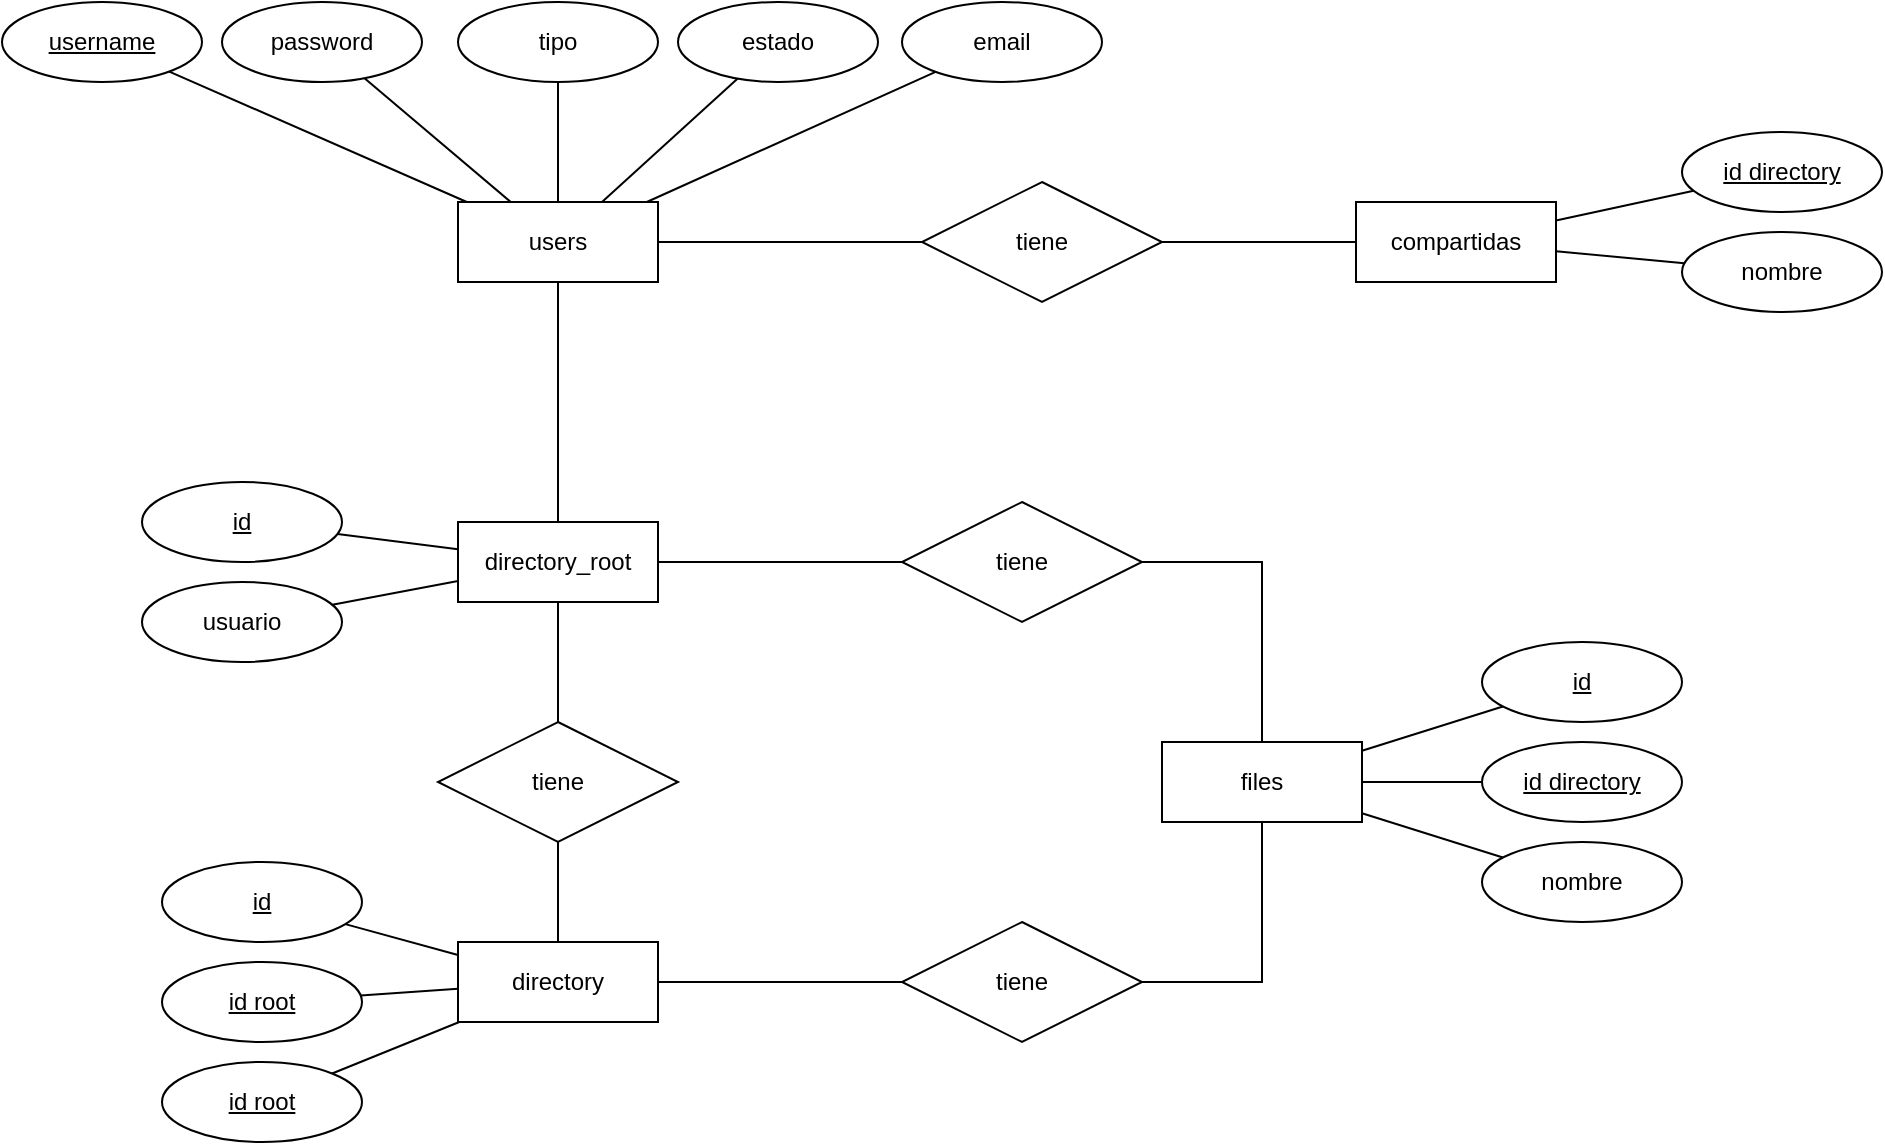 <mxfile version="24.7.17">
  <diagram name="Entidad relacion" id="AyQzJc0hc8UpuEmMbZKc">
    <mxGraphModel dx="1050" dy="615" grid="1" gridSize="10" guides="1" tooltips="1" connect="1" arrows="1" fold="1" page="1" pageScale="1" pageWidth="827" pageHeight="1169" math="0" shadow="0">
      <root>
        <mxCell id="0" />
        <mxCell id="1" parent="0" />
        <mxCell id="zSmQ9OxmE4nN46H7MH48-2" style="edgeStyle=none;rounded=0;orthogonalLoop=1;jettySize=auto;html=1;endArrow=none;endFill=0;" parent="1" source="zSmQ9OxmE4nN46H7MH48-4" target="zSmQ9OxmE4nN46H7MH48-9" edge="1">
          <mxGeometry relative="1" as="geometry" />
        </mxCell>
        <mxCell id="zSmQ9OxmE4nN46H7MH48-3" style="edgeStyle=none;rounded=0;orthogonalLoop=1;jettySize=auto;html=1;endArrow=none;endFill=0;" parent="1" source="zSmQ9OxmE4nN46H7MH48-4" target="zSmQ9OxmE4nN46H7MH48-10" edge="1">
          <mxGeometry relative="1" as="geometry" />
        </mxCell>
        <mxCell id="zSmQ9OxmE4nN46H7MH48-16" style="edgeStyle=none;rounded=0;orthogonalLoop=1;jettySize=auto;html=1;endArrow=none;endFill=0;" parent="1" source="zSmQ9OxmE4nN46H7MH48-4" target="zSmQ9OxmE4nN46H7MH48-14" edge="1">
          <mxGeometry relative="1" as="geometry" />
        </mxCell>
        <mxCell id="zSmQ9OxmE4nN46H7MH48-70" style="edgeStyle=orthogonalEdgeStyle;rounded=0;orthogonalLoop=1;jettySize=auto;html=1;endArrow=none;endFill=0;" parent="1" source="zSmQ9OxmE4nN46H7MH48-4" target="zSmQ9OxmE4nN46H7MH48-69" edge="1">
          <mxGeometry relative="1" as="geometry" />
        </mxCell>
        <mxCell id="zSmQ9OxmE4nN46H7MH48-4" value="users" style="whiteSpace=wrap;html=1;align=center;" parent="1" vertex="1">
          <mxGeometry x="378" y="530" width="100" height="40" as="geometry" />
        </mxCell>
        <mxCell id="zSmQ9OxmE4nN46H7MH48-5" style="edgeStyle=none;rounded=0;orthogonalLoop=1;jettySize=auto;html=1;startArrow=none;startFill=0;endArrow=none;endFill=0;" parent="1" source="zSmQ9OxmE4nN46H7MH48-6" target="zSmQ9OxmE4nN46H7MH48-4" edge="1">
          <mxGeometry relative="1" as="geometry" />
        </mxCell>
        <mxCell id="zSmQ9OxmE4nN46H7MH48-6" value="username" style="ellipse;whiteSpace=wrap;html=1;align=center;fontStyle=4" parent="1" vertex="1">
          <mxGeometry x="150" y="430" width="100" height="40" as="geometry" />
        </mxCell>
        <mxCell id="zSmQ9OxmE4nN46H7MH48-7" style="edgeStyle=none;rounded=0;orthogonalLoop=1;jettySize=auto;html=1;startArrow=none;startFill=0;endArrow=none;endFill=0;" parent="1" source="zSmQ9OxmE4nN46H7MH48-8" target="zSmQ9OxmE4nN46H7MH48-4" edge="1">
          <mxGeometry relative="1" as="geometry" />
        </mxCell>
        <mxCell id="zSmQ9OxmE4nN46H7MH48-8" value="password" style="ellipse;whiteSpace=wrap;html=1;align=center;" parent="1" vertex="1">
          <mxGeometry x="260" y="430" width="100" height="40" as="geometry" />
        </mxCell>
        <mxCell id="zSmQ9OxmE4nN46H7MH48-9" value="tipo" style="ellipse;whiteSpace=wrap;html=1;align=center;" parent="1" vertex="1">
          <mxGeometry x="378" y="430" width="100" height="40" as="geometry" />
        </mxCell>
        <mxCell id="zSmQ9OxmE4nN46H7MH48-10" value="estado" style="ellipse;whiteSpace=wrap;html=1;align=center;" parent="1" vertex="1">
          <mxGeometry x="488" y="430" width="100" height="40" as="geometry" />
        </mxCell>
        <mxCell id="zSmQ9OxmE4nN46H7MH48-13" style="edgeStyle=none;rounded=0;orthogonalLoop=1;jettySize=auto;html=1;endArrow=none;endFill=0;" parent="1" source="zSmQ9OxmE4nN46H7MH48-11" target="zSmQ9OxmE4nN46H7MH48-4" edge="1">
          <mxGeometry relative="1" as="geometry" />
        </mxCell>
        <mxCell id="zSmQ9OxmE4nN46H7MH48-11" value="email" style="ellipse;whiteSpace=wrap;html=1;align=center;" parent="1" vertex="1">
          <mxGeometry x="600" y="430" width="100" height="40" as="geometry" />
        </mxCell>
        <mxCell id="zSmQ9OxmE4nN46H7MH48-41" style="edgeStyle=none;rounded=0;orthogonalLoop=1;jettySize=auto;html=1;endArrow=none;endFill=0;" parent="1" source="zSmQ9OxmE4nN46H7MH48-14" target="zSmQ9OxmE4nN46H7MH48-40" edge="1">
          <mxGeometry relative="1" as="geometry" />
        </mxCell>
        <mxCell id="zSmQ9OxmE4nN46H7MH48-45" style="edgeStyle=none;rounded=0;orthogonalLoop=1;jettySize=auto;html=1;endArrow=none;endFill=0;" parent="1" source="zSmQ9OxmE4nN46H7MH48-14" target="zSmQ9OxmE4nN46H7MH48-43" edge="1">
          <mxGeometry relative="1" as="geometry" />
        </mxCell>
        <mxCell id="zSmQ9OxmE4nN46H7MH48-14" value="directory_root" style="whiteSpace=wrap;html=1;align=center;" parent="1" vertex="1">
          <mxGeometry x="378" y="690" width="100" height="40" as="geometry" />
        </mxCell>
        <mxCell id="zSmQ9OxmE4nN46H7MH48-22" value="files" style="whiteSpace=wrap;html=1;align=center;" parent="1" vertex="1">
          <mxGeometry x="730" y="800" width="100" height="40" as="geometry" />
        </mxCell>
        <mxCell id="zSmQ9OxmE4nN46H7MH48-32" style="edgeStyle=none;rounded=0;orthogonalLoop=1;jettySize=auto;html=1;endArrow=none;endFill=0;" parent="1" source="zSmQ9OxmE4nN46H7MH48-26" target="zSmQ9OxmE4nN46H7MH48-22" edge="1">
          <mxGeometry relative="1" as="geometry" />
        </mxCell>
        <mxCell id="zSmQ9OxmE4nN46H7MH48-26" value="id" style="ellipse;whiteSpace=wrap;html=1;align=center;fontStyle=4" parent="1" vertex="1">
          <mxGeometry x="890" y="750" width="100" height="40" as="geometry" />
        </mxCell>
        <mxCell id="zSmQ9OxmE4nN46H7MH48-33" style="edgeStyle=none;rounded=0;orthogonalLoop=1;jettySize=auto;html=1;endArrow=none;endFill=0;" parent="1" source="zSmQ9OxmE4nN46H7MH48-29" target="zSmQ9OxmE4nN46H7MH48-22" edge="1">
          <mxGeometry relative="1" as="geometry" />
        </mxCell>
        <mxCell id="zSmQ9OxmE4nN46H7MH48-29" value="id directory" style="ellipse;whiteSpace=wrap;html=1;align=center;fontStyle=4" parent="1" vertex="1">
          <mxGeometry x="890" y="800" width="100" height="40" as="geometry" />
        </mxCell>
        <mxCell id="zSmQ9OxmE4nN46H7MH48-42" style="edgeStyle=none;rounded=0;orthogonalLoop=1;jettySize=auto;html=1;endArrow=none;endFill=0;" parent="1" source="zSmQ9OxmE4nN46H7MH48-34" target="zSmQ9OxmE4nN46H7MH48-40" edge="1">
          <mxGeometry relative="1" as="geometry" />
        </mxCell>
        <mxCell id="zSmQ9OxmE4nN46H7MH48-47" style="edgeStyle=none;rounded=0;orthogonalLoop=1;jettySize=auto;html=1;endArrow=none;endFill=0;" parent="1" source="zSmQ9OxmE4nN46H7MH48-34" target="zSmQ9OxmE4nN46H7MH48-44" edge="1">
          <mxGeometry relative="1" as="geometry" />
        </mxCell>
        <mxCell id="zSmQ9OxmE4nN46H7MH48-34" value="directory" style="whiteSpace=wrap;html=1;align=center;" parent="1" vertex="1">
          <mxGeometry x="378" y="900" width="100" height="40" as="geometry" />
        </mxCell>
        <mxCell id="zSmQ9OxmE4nN46H7MH48-35" style="edgeStyle=none;rounded=0;orthogonalLoop=1;jettySize=auto;html=1;endArrow=none;endFill=0;" parent="1" source="zSmQ9OxmE4nN46H7MH48-36" target="zSmQ9OxmE4nN46H7MH48-34" edge="1">
          <mxGeometry relative="1" as="geometry" />
        </mxCell>
        <mxCell id="zSmQ9OxmE4nN46H7MH48-36" value="id" style="ellipse;whiteSpace=wrap;html=1;align=center;fontStyle=4" parent="1" vertex="1">
          <mxGeometry x="230" y="860" width="100" height="40" as="geometry" />
        </mxCell>
        <mxCell id="zSmQ9OxmE4nN46H7MH48-37" style="edgeStyle=none;rounded=0;orthogonalLoop=1;jettySize=auto;html=1;endArrow=none;endFill=0;" parent="1" source="zSmQ9OxmE4nN46H7MH48-38" target="zSmQ9OxmE4nN46H7MH48-34" edge="1">
          <mxGeometry relative="1" as="geometry" />
        </mxCell>
        <mxCell id="zSmQ9OxmE4nN46H7MH48-38" value="id root" style="ellipse;whiteSpace=wrap;html=1;align=center;fontStyle=4" parent="1" vertex="1">
          <mxGeometry x="230" y="910" width="100" height="40" as="geometry" />
        </mxCell>
        <mxCell id="zSmQ9OxmE4nN46H7MH48-40" value="tiene" style="shape=rhombus;perimeter=rhombusPerimeter;whiteSpace=wrap;html=1;align=center;" parent="1" vertex="1">
          <mxGeometry x="368" y="790" width="120" height="60" as="geometry" />
        </mxCell>
        <mxCell id="zSmQ9OxmE4nN46H7MH48-60" style="edgeStyle=orthogonalEdgeStyle;rounded=0;orthogonalLoop=1;jettySize=auto;html=1;endArrow=none;endFill=0;" parent="1" source="zSmQ9OxmE4nN46H7MH48-43" target="zSmQ9OxmE4nN46H7MH48-22" edge="1">
          <mxGeometry relative="1" as="geometry" />
        </mxCell>
        <mxCell id="zSmQ9OxmE4nN46H7MH48-43" value="tiene" style="shape=rhombus;perimeter=rhombusPerimeter;whiteSpace=wrap;html=1;align=center;" parent="1" vertex="1">
          <mxGeometry x="600" y="680" width="120" height="60" as="geometry" />
        </mxCell>
        <mxCell id="zSmQ9OxmE4nN46H7MH48-49" style="edgeStyle=orthogonalEdgeStyle;rounded=0;orthogonalLoop=1;jettySize=auto;html=1;endArrow=none;endFill=0;" parent="1" source="zSmQ9OxmE4nN46H7MH48-44" target="zSmQ9OxmE4nN46H7MH48-22" edge="1">
          <mxGeometry relative="1" as="geometry" />
        </mxCell>
        <mxCell id="zSmQ9OxmE4nN46H7MH48-44" value="tiene" style="shape=rhombus;perimeter=rhombusPerimeter;whiteSpace=wrap;html=1;align=center;" parent="1" vertex="1">
          <mxGeometry x="600" y="890" width="120" height="60" as="geometry" />
        </mxCell>
        <mxCell id="zSmQ9OxmE4nN46H7MH48-73" style="edgeStyle=none;rounded=0;orthogonalLoop=1;jettySize=auto;html=1;endArrow=none;endFill=0;" parent="1" source="zSmQ9OxmE4nN46H7MH48-50" target="zSmQ9OxmE4nN46H7MH48-34" edge="1">
          <mxGeometry relative="1" as="geometry" />
        </mxCell>
        <mxCell id="zSmQ9OxmE4nN46H7MH48-50" value="id root" style="ellipse;whiteSpace=wrap;html=1;align=center;fontStyle=4" parent="1" vertex="1">
          <mxGeometry x="230" y="960" width="100" height="40" as="geometry" />
        </mxCell>
        <mxCell id="zSmQ9OxmE4nN46H7MH48-58" style="edgeStyle=none;rounded=0;orthogonalLoop=1;jettySize=auto;html=1;endArrow=none;endFill=0;" parent="1" source="zSmQ9OxmE4nN46H7MH48-51" target="zSmQ9OxmE4nN46H7MH48-22" edge="1">
          <mxGeometry relative="1" as="geometry" />
        </mxCell>
        <mxCell id="zSmQ9OxmE4nN46H7MH48-51" value="nombre" style="ellipse;whiteSpace=wrap;html=1;align=center;fontStyle=0" parent="1" vertex="1">
          <mxGeometry x="890" y="850" width="100" height="40" as="geometry" />
        </mxCell>
        <mxCell id="zSmQ9OxmE4nN46H7MH48-56" style="edgeStyle=none;rounded=0;orthogonalLoop=1;jettySize=auto;html=1;endArrow=none;endFill=0;" parent="1" source="zSmQ9OxmE4nN46H7MH48-52" target="zSmQ9OxmE4nN46H7MH48-14" edge="1">
          <mxGeometry relative="1" as="geometry" />
        </mxCell>
        <mxCell id="zSmQ9OxmE4nN46H7MH48-52" value="id" style="ellipse;whiteSpace=wrap;html=1;align=center;fontStyle=4" parent="1" vertex="1">
          <mxGeometry x="220" y="670" width="100" height="40" as="geometry" />
        </mxCell>
        <mxCell id="zSmQ9OxmE4nN46H7MH48-57" style="edgeStyle=none;rounded=0;orthogonalLoop=1;jettySize=auto;html=1;endArrow=none;endFill=0;" parent="1" source="zSmQ9OxmE4nN46H7MH48-53" target="zSmQ9OxmE4nN46H7MH48-14" edge="1">
          <mxGeometry relative="1" as="geometry" />
        </mxCell>
        <mxCell id="zSmQ9OxmE4nN46H7MH48-53" value="usuario" style="ellipse;whiteSpace=wrap;html=1;align=center;fontStyle=0" parent="1" vertex="1">
          <mxGeometry x="220" y="720" width="100" height="40" as="geometry" />
        </mxCell>
        <mxCell id="zSmQ9OxmE4nN46H7MH48-61" value="compartidas" style="whiteSpace=wrap;html=1;align=center;" parent="1" vertex="1">
          <mxGeometry x="827" y="530" width="100" height="40" as="geometry" />
        </mxCell>
        <mxCell id="zSmQ9OxmE4nN46H7MH48-64" style="edgeStyle=none;rounded=0;orthogonalLoop=1;jettySize=auto;html=1;endArrow=none;endFill=0;" parent="1" source="zSmQ9OxmE4nN46H7MH48-65" target="zSmQ9OxmE4nN46H7MH48-61" edge="1">
          <mxGeometry relative="1" as="geometry" />
        </mxCell>
        <mxCell id="zSmQ9OxmE4nN46H7MH48-65" value="id directory" style="ellipse;whiteSpace=wrap;html=1;align=center;fontStyle=4" parent="1" vertex="1">
          <mxGeometry x="990" y="495" width="100" height="40" as="geometry" />
        </mxCell>
        <mxCell id="zSmQ9OxmE4nN46H7MH48-67" style="edgeStyle=none;rounded=0;orthogonalLoop=1;jettySize=auto;html=1;endArrow=none;endFill=0;" parent="1" source="zSmQ9OxmE4nN46H7MH48-68" target="zSmQ9OxmE4nN46H7MH48-61" edge="1">
          <mxGeometry relative="1" as="geometry" />
        </mxCell>
        <mxCell id="zSmQ9OxmE4nN46H7MH48-68" value="nombre" style="ellipse;whiteSpace=wrap;html=1;align=center;fontStyle=0" parent="1" vertex="1">
          <mxGeometry x="990" y="545" width="100" height="40" as="geometry" />
        </mxCell>
        <mxCell id="zSmQ9OxmE4nN46H7MH48-71" style="edgeStyle=orthogonalEdgeStyle;rounded=0;orthogonalLoop=1;jettySize=auto;html=1;endArrow=none;endFill=0;" parent="1" source="zSmQ9OxmE4nN46H7MH48-69" target="zSmQ9OxmE4nN46H7MH48-61" edge="1">
          <mxGeometry relative="1" as="geometry" />
        </mxCell>
        <mxCell id="zSmQ9OxmE4nN46H7MH48-69" value="tiene" style="shape=rhombus;perimeter=rhombusPerimeter;whiteSpace=wrap;html=1;align=center;" parent="1" vertex="1">
          <mxGeometry x="610" y="520" width="120" height="60" as="geometry" />
        </mxCell>
      </root>
    </mxGraphModel>
  </diagram>
</mxfile>

